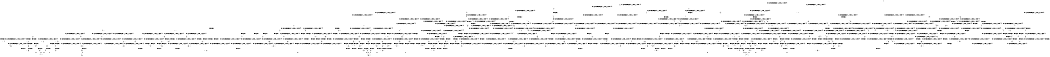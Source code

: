 digraph BCG {
size = "7, 10.5";
center = TRUE;
node [shape = circle];
0 [peripheries = 2];
0 -> 1 [label = "EX !0 !ATOMIC_EXCH_BRANCH (1, +1, TRUE, +0, 3, TRUE) !{0}"];
0 -> 2 [label = "EX !2 !ATOMIC_EXCH_BRANCH (1, +1, TRUE, +0, 2, TRUE) !{0}"];
0 -> 3 [label = "EX !1 !ATOMIC_EXCH_BRANCH (1, +0, TRUE, +0, 1, TRUE) !{0}"];
0 -> 4 [label = "EX !0 !ATOMIC_EXCH_BRANCH (1, +1, TRUE, +0, 3, TRUE) !{0}"];
1 -> 5 [label = "EX !2 !ATOMIC_EXCH_BRANCH (1, +1, TRUE, +0, 2, FALSE) !{0}"];
1 -> 6 [label = "EX !1 !ATOMIC_EXCH_BRANCH (1, +0, TRUE, +0, 1, FALSE) !{0}"];
1 -> 7 [label = "TERMINATE !0"];
2 -> 8 [label = "EX !0 !ATOMIC_EXCH_BRANCH (1, +1, TRUE, +0, 3, FALSE) !{0}"];
2 -> 9 [label = "EX !1 !ATOMIC_EXCH_BRANCH (1, +0, TRUE, +0, 1, FALSE) !{0}"];
2 -> 10 [label = "TERMINATE !2"];
2 -> 11 [label = "EX !0 !ATOMIC_EXCH_BRANCH (1, +1, TRUE, +0, 3, FALSE) !{0}"];
3 -> 3 [label = "EX !1 !ATOMIC_EXCH_BRANCH (1, +0, TRUE, +0, 1, TRUE) !{0}"];
3 -> 12 [label = "EX !0 !ATOMIC_EXCH_BRANCH (1, +1, TRUE, +0, 3, TRUE) !{0}"];
3 -> 13 [label = "EX !2 !ATOMIC_EXCH_BRANCH (1, +1, TRUE, +0, 2, TRUE) !{0}"];
3 -> 14 [label = "EX !0 !ATOMIC_EXCH_BRANCH (1, +1, TRUE, +0, 3, TRUE) !{0}"];
4 -> 15 [label = "EX !2 !ATOMIC_EXCH_BRANCH (1, +1, TRUE, +0, 2, FALSE) !{0}"];
4 -> 16 [label = "EX !1 !ATOMIC_EXCH_BRANCH (1, +0, TRUE, +0, 1, FALSE) !{0}"];
4 -> 17 [label = "TERMINATE !0"];
5 -> 18 [label = "EX !1 !ATOMIC_EXCH_BRANCH (1, +0, TRUE, +0, 1, FALSE) !{0}"];
5 -> 19 [label = "TERMINATE !0"];
5 -> 20 [label = "TERMINATE !2"];
6 -> 21 [label = "EX !2 !ATOMIC_EXCH_BRANCH (1, +1, TRUE, +0, 2, TRUE) !{0}"];
6 -> 22 [label = "TERMINATE !0"];
6 -> 23 [label = "TERMINATE !1"];
7 -> 24 [label = "EX !1 !ATOMIC_EXCH_BRANCH (1, +0, TRUE, +0, 1, FALSE) !{1}"];
7 -> 25 [label = "EX !2 !ATOMIC_EXCH_BRANCH (1, +1, TRUE, +0, 2, FALSE) !{1}"];
7 -> 26 [label = "EX !1 !ATOMIC_EXCH_BRANCH (1, +0, TRUE, +0, 1, FALSE) !{1}"];
8 -> 27 [label = "EX !0 !ATOMIC_EXCH_BRANCH (1, +0, TRUE, +1, 1, TRUE) !{0}"];
8 -> 28 [label = "EX !1 !ATOMIC_EXCH_BRANCH (1, +0, TRUE, +0, 1, FALSE) !{0}"];
8 -> 29 [label = "TERMINATE !2"];
8 -> 30 [label = "EX !0 !ATOMIC_EXCH_BRANCH (1, +0, TRUE, +1, 1, TRUE) !{0}"];
9 -> 21 [label = "EX !0 !ATOMIC_EXCH_BRANCH (1, +1, TRUE, +0, 3, TRUE) !{0}"];
9 -> 31 [label = "TERMINATE !2"];
9 -> 32 [label = "TERMINATE !1"];
9 -> 33 [label = "EX !0 !ATOMIC_EXCH_BRANCH (1, +1, TRUE, +0, 3, TRUE) !{0}"];
10 -> 34 [label = "EX !0 !ATOMIC_EXCH_BRANCH (1, +1, TRUE, +0, 3, FALSE) !{0}"];
10 -> 35 [label = "EX !1 !ATOMIC_EXCH_BRANCH (1, +0, TRUE, +0, 1, FALSE) !{0}"];
10 -> 36 [label = "EX !0 !ATOMIC_EXCH_BRANCH (1, +1, TRUE, +0, 3, FALSE) !{0}"];
11 -> 37 [label = "EX !1 !ATOMIC_EXCH_BRANCH (1, +0, TRUE, +0, 1, FALSE) !{0}"];
11 -> 38 [label = "TERMINATE !2"];
11 -> 30 [label = "EX !0 !ATOMIC_EXCH_BRANCH (1, +0, TRUE, +1, 1, TRUE) !{0}"];
12 -> 6 [label = "EX !1 !ATOMIC_EXCH_BRANCH (1, +0, TRUE, +0, 1, FALSE) !{0}"];
12 -> 39 [label = "EX !2 !ATOMIC_EXCH_BRANCH (1, +1, TRUE, +0, 2, FALSE) !{0}"];
12 -> 40 [label = "TERMINATE !0"];
13 -> 9 [label = "EX !1 !ATOMIC_EXCH_BRANCH (1, +0, TRUE, +0, 1, FALSE) !{0}"];
13 -> 41 [label = "EX !0 !ATOMIC_EXCH_BRANCH (1, +1, TRUE, +0, 3, FALSE) !{0}"];
13 -> 42 [label = "TERMINATE !2"];
13 -> 43 [label = "EX !0 !ATOMIC_EXCH_BRANCH (1, +1, TRUE, +0, 3, FALSE) !{0}"];
14 -> 16 [label = "EX !1 !ATOMIC_EXCH_BRANCH (1, +0, TRUE, +0, 1, FALSE) !{0}"];
14 -> 44 [label = "EX !2 !ATOMIC_EXCH_BRANCH (1, +1, TRUE, +0, 2, FALSE) !{0}"];
14 -> 45 [label = "TERMINATE !0"];
15 -> 46 [label = "EX !1 !ATOMIC_EXCH_BRANCH (1, +0, TRUE, +0, 1, FALSE) !{0}"];
15 -> 47 [label = "TERMINATE !0"];
15 -> 48 [label = "TERMINATE !2"];
16 -> 33 [label = "EX !2 !ATOMIC_EXCH_BRANCH (1, +1, TRUE, +0, 2, TRUE) !{0}"];
16 -> 49 [label = "TERMINATE !0"];
16 -> 50 [label = "TERMINATE !1"];
17 -> 51 [label = "EX !1 !ATOMIC_EXCH_BRANCH (1, +0, TRUE, +0, 1, FALSE) !{1}"];
17 -> 52 [label = "EX !2 !ATOMIC_EXCH_BRANCH (1, +1, TRUE, +0, 2, FALSE) !{1}"];
18 -> 53 [label = "TERMINATE !0"];
18 -> 54 [label = "TERMINATE !2"];
18 -> 55 [label = "TERMINATE !1"];
19 -> 56 [label = "EX !1 !ATOMIC_EXCH_BRANCH (1, +0, TRUE, +0, 1, FALSE) !{1}"];
19 -> 57 [label = "TERMINATE !2"];
19 -> 58 [label = "EX !1 !ATOMIC_EXCH_BRANCH (1, +0, TRUE, +0, 1, FALSE) !{1}"];
20 -> 59 [label = "EX !1 !ATOMIC_EXCH_BRANCH (1, +0, TRUE, +0, 1, FALSE) !{0}"];
20 -> 60 [label = "TERMINATE !0"];
21 -> 61 [label = "TERMINATE !0"];
21 -> 62 [label = "TERMINATE !2"];
21 -> 63 [label = "TERMINATE !1"];
22 -> 64 [label = "EX !2 !ATOMIC_EXCH_BRANCH (1, +1, TRUE, +0, 2, TRUE) !{1}"];
22 -> 65 [label = "TERMINATE !1"];
23 -> 66 [label = "EX !2 !ATOMIC_EXCH_BRANCH (1, +1, TRUE, +0, 2, TRUE) !{0}"];
23 -> 67 [label = "TERMINATE !0"];
24 -> 64 [label = "EX !2 !ATOMIC_EXCH_BRANCH (1, +1, TRUE, +0, 2, TRUE) !{1}"];
24 -> 65 [label = "TERMINATE !1"];
25 -> 56 [label = "EX !1 !ATOMIC_EXCH_BRANCH (1, +0, TRUE, +0, 1, FALSE) !{1}"];
25 -> 57 [label = "TERMINATE !2"];
25 -> 58 [label = "EX !1 !ATOMIC_EXCH_BRANCH (1, +0, TRUE, +0, 1, FALSE) !{1}"];
26 -> 68 [label = "EX !2 !ATOMIC_EXCH_BRANCH (1, +1, TRUE, +0, 2, TRUE) !{1}"];
26 -> 69 [label = "TERMINATE !1"];
27 -> 70 [label = "EX !0 !ATOMIC_EXCH_BRANCH (1, +1, TRUE, +0, 3, TRUE) !{0}"];
27 -> 71 [label = "EX !1 !ATOMIC_EXCH_BRANCH (1, +0, TRUE, +0, 1, TRUE) !{0}"];
27 -> 72 [label = "TERMINATE !2"];
27 -> 73 [label = "EX !0 !ATOMIC_EXCH_BRANCH (1, +1, TRUE, +0, 3, TRUE) !{0}"];
28 -> 74 [label = "EX !0 !ATOMIC_EXCH_BRANCH (1, +0, TRUE, +1, 1, FALSE) !{0}"];
28 -> 75 [label = "TERMINATE !2"];
28 -> 76 [label = "TERMINATE !1"];
28 -> 77 [label = "EX !0 !ATOMIC_EXCH_BRANCH (1, +0, TRUE, +1, 1, FALSE) !{0}"];
29 -> 78 [label = "EX !0 !ATOMIC_EXCH_BRANCH (1, +0, TRUE, +1, 1, TRUE) !{0}"];
29 -> 79 [label = "EX !1 !ATOMIC_EXCH_BRANCH (1, +0, TRUE, +0, 1, FALSE) !{0}"];
29 -> 80 [label = "EX !0 !ATOMIC_EXCH_BRANCH (1, +0, TRUE, +1, 1, TRUE) !{0}"];
30 -> 81 [label = "EX !1 !ATOMIC_EXCH_BRANCH (1, +0, TRUE, +0, 1, TRUE) !{0}"];
30 -> 82 [label = "TERMINATE !2"];
30 -> 73 [label = "EX !0 !ATOMIC_EXCH_BRANCH (1, +1, TRUE, +0, 3, TRUE) !{0}"];
31 -> 83 [label = "EX !0 !ATOMIC_EXCH_BRANCH (1, +1, TRUE, +0, 3, TRUE) !{0}"];
31 -> 84 [label = "TERMINATE !1"];
31 -> 85 [label = "EX !0 !ATOMIC_EXCH_BRANCH (1, +1, TRUE, +0, 3, TRUE) !{0}"];
32 -> 66 [label = "EX !0 !ATOMIC_EXCH_BRANCH (1, +1, TRUE, +0, 3, TRUE) !{0}"];
32 -> 86 [label = "TERMINATE !2"];
32 -> 87 [label = "EX !0 !ATOMIC_EXCH_BRANCH (1, +1, TRUE, +0, 3, TRUE) !{0}"];
33 -> 88 [label = "TERMINATE !0"];
33 -> 89 [label = "TERMINATE !2"];
33 -> 90 [label = "TERMINATE !1"];
34 -> 78 [label = "EX !0 !ATOMIC_EXCH_BRANCH (1, +0, TRUE, +1, 1, TRUE) !{0}"];
34 -> 79 [label = "EX !1 !ATOMIC_EXCH_BRANCH (1, +0, TRUE, +0, 1, FALSE) !{0}"];
34 -> 80 [label = "EX !0 !ATOMIC_EXCH_BRANCH (1, +0, TRUE, +1, 1, TRUE) !{0}"];
35 -> 83 [label = "EX !0 !ATOMIC_EXCH_BRANCH (1, +1, TRUE, +0, 3, TRUE) !{0}"];
35 -> 84 [label = "TERMINATE !1"];
35 -> 85 [label = "EX !0 !ATOMIC_EXCH_BRANCH (1, +1, TRUE, +0, 3, TRUE) !{0}"];
36 -> 91 [label = "EX !1 !ATOMIC_EXCH_BRANCH (1, +0, TRUE, +0, 1, FALSE) !{0}"];
36 -> 80 [label = "EX !0 !ATOMIC_EXCH_BRANCH (1, +0, TRUE, +1, 1, TRUE) !{0}"];
37 -> 92 [label = "TERMINATE !2"];
37 -> 93 [label = "TERMINATE !1"];
37 -> 77 [label = "EX !0 !ATOMIC_EXCH_BRANCH (1, +0, TRUE, +1, 1, FALSE) !{0}"];
38 -> 91 [label = "EX !1 !ATOMIC_EXCH_BRANCH (1, +0, TRUE, +0, 1, FALSE) !{0}"];
38 -> 80 [label = "EX !0 !ATOMIC_EXCH_BRANCH (1, +0, TRUE, +1, 1, TRUE) !{0}"];
39 -> 18 [label = "EX !1 !ATOMIC_EXCH_BRANCH (1, +0, TRUE, +0, 1, FALSE) !{0}"];
39 -> 94 [label = "TERMINATE !0"];
39 -> 95 [label = "TERMINATE !2"];
40 -> 24 [label = "EX !1 !ATOMIC_EXCH_BRANCH (1, +0, TRUE, +0, 1, FALSE) !{1}"];
40 -> 96 [label = "EX !2 !ATOMIC_EXCH_BRANCH (1, +1, TRUE, +0, 2, FALSE) !{1}"];
40 -> 26 [label = "EX !1 !ATOMIC_EXCH_BRANCH (1, +0, TRUE, +0, 1, FALSE) !{1}"];
41 -> 97 [label = "EX !0 !ATOMIC_EXCH_BRANCH (1, +0, TRUE, +1, 1, TRUE) !{0}"];
41 -> 28 [label = "EX !1 !ATOMIC_EXCH_BRANCH (1, +0, TRUE, +0, 1, FALSE) !{0}"];
41 -> 98 [label = "TERMINATE !2"];
41 -> 99 [label = "EX !0 !ATOMIC_EXCH_BRANCH (1, +0, TRUE, +1, 1, TRUE) !{0}"];
42 -> 35 [label = "EX !1 !ATOMIC_EXCH_BRANCH (1, +0, TRUE, +0, 1, FALSE) !{0}"];
42 -> 100 [label = "EX !0 !ATOMIC_EXCH_BRANCH (1, +1, TRUE, +0, 3, FALSE) !{0}"];
42 -> 101 [label = "EX !0 !ATOMIC_EXCH_BRANCH (1, +1, TRUE, +0, 3, FALSE) !{0}"];
43 -> 37 [label = "EX !1 !ATOMIC_EXCH_BRANCH (1, +0, TRUE, +0, 1, FALSE) !{0}"];
43 -> 102 [label = "TERMINATE !2"];
43 -> 99 [label = "EX !0 !ATOMIC_EXCH_BRANCH (1, +0, TRUE, +1, 1, TRUE) !{0}"];
44 -> 46 [label = "EX !1 !ATOMIC_EXCH_BRANCH (1, +0, TRUE, +0, 1, FALSE) !{0}"];
44 -> 103 [label = "TERMINATE !0"];
44 -> 104 [label = "TERMINATE !2"];
45 -> 51 [label = "EX !1 !ATOMIC_EXCH_BRANCH (1, +0, TRUE, +0, 1, FALSE) !{1}"];
45 -> 105 [label = "EX !2 !ATOMIC_EXCH_BRANCH (1, +1, TRUE, +0, 2, FALSE) !{1}"];
46 -> 106 [label = "TERMINATE !0"];
46 -> 107 [label = "TERMINATE !2"];
46 -> 108 [label = "TERMINATE !1"];
47 -> 109 [label = "EX !1 !ATOMIC_EXCH_BRANCH (1, +0, TRUE, +0, 1, FALSE) !{1}"];
47 -> 110 [label = "TERMINATE !2"];
48 -> 111 [label = "EX !1 !ATOMIC_EXCH_BRANCH (1, +0, TRUE, +0, 1, FALSE) !{0}"];
48 -> 112 [label = "TERMINATE !0"];
49 -> 113 [label = "EX !2 !ATOMIC_EXCH_BRANCH (1, +1, TRUE, +0, 2, TRUE) !{1}"];
49 -> 114 [label = "TERMINATE !1"];
50 -> 87 [label = "EX !2 !ATOMIC_EXCH_BRANCH (1, +1, TRUE, +0, 2, TRUE) !{0}"];
50 -> 115 [label = "TERMINATE !0"];
51 -> 113 [label = "EX !2 !ATOMIC_EXCH_BRANCH (1, +1, TRUE, +0, 2, TRUE) !{1}"];
51 -> 114 [label = "TERMINATE !1"];
52 -> 109 [label = "EX !1 !ATOMIC_EXCH_BRANCH (1, +0, TRUE, +0, 1, FALSE) !{1}"];
52 -> 110 [label = "TERMINATE !2"];
53 -> 116 [label = "TERMINATE !2"];
53 -> 117 [label = "TERMINATE !1"];
54 -> 118 [label = "TERMINATE !0"];
54 -> 119 [label = "TERMINATE !1"];
55 -> 120 [label = "TERMINATE !0"];
55 -> 121 [label = "TERMINATE !2"];
56 -> 116 [label = "TERMINATE !2"];
56 -> 117 [label = "TERMINATE !1"];
57 -> 122 [label = "EX !1 !ATOMIC_EXCH_BRANCH (1, +0, TRUE, +0, 1, FALSE) !{1}"];
57 -> 123 [label = "EX !1 !ATOMIC_EXCH_BRANCH (1, +0, TRUE, +0, 1, FALSE) !{1}"];
58 -> 124 [label = "TERMINATE !2"];
58 -> 125 [label = "TERMINATE !1"];
59 -> 118 [label = "TERMINATE !0"];
59 -> 119 [label = "TERMINATE !1"];
60 -> 122 [label = "EX !1 !ATOMIC_EXCH_BRANCH (1, +0, TRUE, +0, 1, FALSE) !{1}"];
60 -> 123 [label = "EX !1 !ATOMIC_EXCH_BRANCH (1, +0, TRUE, +0, 1, FALSE) !{1}"];
61 -> 126 [label = "TERMINATE !2"];
61 -> 127 [label = "TERMINATE !1"];
62 -> 128 [label = "TERMINATE !0"];
62 -> 129 [label = "TERMINATE !1"];
63 -> 130 [label = "TERMINATE !0"];
63 -> 131 [label = "TERMINATE !2"];
64 -> 126 [label = "TERMINATE !2"];
64 -> 127 [label = "TERMINATE !1"];
65 -> 132 [label = "EX !2 !ATOMIC_EXCH_BRANCH (1, +1, TRUE, +0, 2, TRUE) !{2}"];
65 -> 133 [label = "EX !2 !ATOMIC_EXCH_BRANCH (1, +1, TRUE, +0, 2, TRUE) !{2}"];
66 -> 130 [label = "TERMINATE !0"];
66 -> 131 [label = "TERMINATE !2"];
67 -> 132 [label = "EX !2 !ATOMIC_EXCH_BRANCH (1, +1, TRUE, +0, 2, TRUE) !{2}"];
67 -> 133 [label = "EX !2 !ATOMIC_EXCH_BRANCH (1, +1, TRUE, +0, 2, TRUE) !{2}"];
68 -> 134 [label = "TERMINATE !2"];
68 -> 135 [label = "TERMINATE !1"];
69 -> 136 [label = "EX !2 !ATOMIC_EXCH_BRANCH (1, +1, TRUE, +0, 2, TRUE) !{2}"];
70 -> 18 [label = "EX !1 !ATOMIC_EXCH_BRANCH (1, +0, TRUE, +0, 1, FALSE) !{0}"];
70 -> 19 [label = "TERMINATE !0"];
70 -> 20 [label = "TERMINATE !2"];
71 -> 137 [label = "EX !0 !ATOMIC_EXCH_BRANCH (1, +1, TRUE, +0, 3, TRUE) !{0}"];
71 -> 71 [label = "EX !1 !ATOMIC_EXCH_BRANCH (1, +0, TRUE, +0, 1, TRUE) !{0}"];
71 -> 138 [label = "TERMINATE !2"];
71 -> 139 [label = "EX !0 !ATOMIC_EXCH_BRANCH (1, +1, TRUE, +0, 3, TRUE) !{0}"];
72 -> 140 [label = "EX !0 !ATOMIC_EXCH_BRANCH (1, +1, TRUE, +0, 3, TRUE) !{0}"];
72 -> 141 [label = "EX !1 !ATOMIC_EXCH_BRANCH (1, +0, TRUE, +0, 1, TRUE) !{0}"];
72 -> 142 [label = "EX !0 !ATOMIC_EXCH_BRANCH (1, +1, TRUE, +0, 3, TRUE) !{0}"];
73 -> 46 [label = "EX !1 !ATOMIC_EXCH_BRANCH (1, +0, TRUE, +0, 1, FALSE) !{0}"];
73 -> 47 [label = "TERMINATE !0"];
73 -> 48 [label = "TERMINATE !2"];
74 -> 53 [label = "TERMINATE !0"];
74 -> 54 [label = "TERMINATE !2"];
74 -> 55 [label = "TERMINATE !1"];
75 -> 143 [label = "EX !0 !ATOMIC_EXCH_BRANCH (1, +0, TRUE, +1, 1, FALSE) !{0}"];
75 -> 144 [label = "TERMINATE !1"];
75 -> 145 [label = "EX !0 !ATOMIC_EXCH_BRANCH (1, +0, TRUE, +1, 1, FALSE) !{0}"];
76 -> 146 [label = "EX !0 !ATOMIC_EXCH_BRANCH (1, +0, TRUE, +1, 1, FALSE) !{0}"];
76 -> 147 [label = "TERMINATE !2"];
76 -> 148 [label = "EX !0 !ATOMIC_EXCH_BRANCH (1, +0, TRUE, +1, 1, FALSE) !{0}"];
77 -> 106 [label = "TERMINATE !0"];
77 -> 107 [label = "TERMINATE !2"];
77 -> 108 [label = "TERMINATE !1"];
78 -> 140 [label = "EX !0 !ATOMIC_EXCH_BRANCH (1, +1, TRUE, +0, 3, TRUE) !{0}"];
78 -> 141 [label = "EX !1 !ATOMIC_EXCH_BRANCH (1, +0, TRUE, +0, 1, TRUE) !{0}"];
78 -> 142 [label = "EX !0 !ATOMIC_EXCH_BRANCH (1, +1, TRUE, +0, 3, TRUE) !{0}"];
79 -> 143 [label = "EX !0 !ATOMIC_EXCH_BRANCH (1, +0, TRUE, +1, 1, FALSE) !{0}"];
79 -> 144 [label = "TERMINATE !1"];
79 -> 145 [label = "EX !0 !ATOMIC_EXCH_BRANCH (1, +0, TRUE, +1, 1, FALSE) !{0}"];
80 -> 149 [label = "EX !1 !ATOMIC_EXCH_BRANCH (1, +0, TRUE, +0, 1, TRUE) !{0}"];
80 -> 142 [label = "EX !0 !ATOMIC_EXCH_BRANCH (1, +1, TRUE, +0, 3, TRUE) !{0}"];
81 -> 81 [label = "EX !1 !ATOMIC_EXCH_BRANCH (1, +0, TRUE, +0, 1, TRUE) !{0}"];
81 -> 150 [label = "TERMINATE !2"];
81 -> 139 [label = "EX !0 !ATOMIC_EXCH_BRANCH (1, +1, TRUE, +0, 3, TRUE) !{0}"];
82 -> 149 [label = "EX !1 !ATOMIC_EXCH_BRANCH (1, +0, TRUE, +0, 1, TRUE) !{0}"];
82 -> 142 [label = "EX !0 !ATOMIC_EXCH_BRANCH (1, +1, TRUE, +0, 3, TRUE) !{0}"];
83 -> 128 [label = "TERMINATE !0"];
83 -> 129 [label = "TERMINATE !1"];
84 -> 151 [label = "EX !0 !ATOMIC_EXCH_BRANCH (1, +1, TRUE, +0, 3, TRUE) !{0}"];
84 -> 152 [label = "EX !0 !ATOMIC_EXCH_BRANCH (1, +1, TRUE, +0, 3, TRUE) !{0}"];
85 -> 153 [label = "TERMINATE !0"];
85 -> 154 [label = "TERMINATE !1"];
86 -> 151 [label = "EX !0 !ATOMIC_EXCH_BRANCH (1, +1, TRUE, +0, 3, TRUE) !{0}"];
86 -> 152 [label = "EX !0 !ATOMIC_EXCH_BRANCH (1, +1, TRUE, +0, 3, TRUE) !{0}"];
87 -> 155 [label = "TERMINATE !0"];
87 -> 156 [label = "TERMINATE !2"];
88 -> 157 [label = "TERMINATE !2"];
88 -> 158 [label = "TERMINATE !1"];
89 -> 153 [label = "TERMINATE !0"];
89 -> 154 [label = "TERMINATE !1"];
90 -> 155 [label = "TERMINATE !0"];
90 -> 156 [label = "TERMINATE !2"];
91 -> 159 [label = "TERMINATE !1"];
91 -> 145 [label = "EX !0 !ATOMIC_EXCH_BRANCH (1, +0, TRUE, +1, 1, FALSE) !{0}"];
92 -> 159 [label = "TERMINATE !1"];
92 -> 145 [label = "EX !0 !ATOMIC_EXCH_BRANCH (1, +0, TRUE, +1, 1, FALSE) !{0}"];
93 -> 160 [label = "TERMINATE !2"];
93 -> 148 [label = "EX !0 !ATOMIC_EXCH_BRANCH (1, +0, TRUE, +1, 1, FALSE) !{0}"];
94 -> 56 [label = "EX !1 !ATOMIC_EXCH_BRANCH (1, +0, TRUE, +0, 1, FALSE) !{1}"];
94 -> 161 [label = "TERMINATE !2"];
94 -> 58 [label = "EX !1 !ATOMIC_EXCH_BRANCH (1, +0, TRUE, +0, 1, FALSE) !{1}"];
95 -> 59 [label = "EX !1 !ATOMIC_EXCH_BRANCH (1, +0, TRUE, +0, 1, FALSE) !{0}"];
95 -> 162 [label = "TERMINATE !0"];
96 -> 56 [label = "EX !1 !ATOMIC_EXCH_BRANCH (1, +0, TRUE, +0, 1, FALSE) !{1}"];
96 -> 161 [label = "TERMINATE !2"];
96 -> 58 [label = "EX !1 !ATOMIC_EXCH_BRANCH (1, +0, TRUE, +0, 1, FALSE) !{1}"];
97 -> 137 [label = "EX !0 !ATOMIC_EXCH_BRANCH (1, +1, TRUE, +0, 3, TRUE) !{0}"];
97 -> 71 [label = "EX !1 !ATOMIC_EXCH_BRANCH (1, +0, TRUE, +0, 1, TRUE) !{0}"];
97 -> 138 [label = "TERMINATE !2"];
97 -> 139 [label = "EX !0 !ATOMIC_EXCH_BRANCH (1, +1, TRUE, +0, 3, TRUE) !{0}"];
98 -> 163 [label = "EX !0 !ATOMIC_EXCH_BRANCH (1, +0, TRUE, +1, 1, TRUE) !{0}"];
98 -> 79 [label = "EX !1 !ATOMIC_EXCH_BRANCH (1, +0, TRUE, +0, 1, FALSE) !{0}"];
98 -> 164 [label = "EX !0 !ATOMIC_EXCH_BRANCH (1, +0, TRUE, +1, 1, TRUE) !{0}"];
99 -> 81 [label = "EX !1 !ATOMIC_EXCH_BRANCH (1, +0, TRUE, +0, 1, TRUE) !{0}"];
99 -> 150 [label = "TERMINATE !2"];
99 -> 139 [label = "EX !0 !ATOMIC_EXCH_BRANCH (1, +1, TRUE, +0, 3, TRUE) !{0}"];
100 -> 163 [label = "EX !0 !ATOMIC_EXCH_BRANCH (1, +0, TRUE, +1, 1, TRUE) !{0}"];
100 -> 79 [label = "EX !1 !ATOMIC_EXCH_BRANCH (1, +0, TRUE, +0, 1, FALSE) !{0}"];
100 -> 164 [label = "EX !0 !ATOMIC_EXCH_BRANCH (1, +0, TRUE, +1, 1, TRUE) !{0}"];
101 -> 91 [label = "EX !1 !ATOMIC_EXCH_BRANCH (1, +0, TRUE, +0, 1, FALSE) !{0}"];
101 -> 164 [label = "EX !0 !ATOMIC_EXCH_BRANCH (1, +0, TRUE, +1, 1, TRUE) !{0}"];
102 -> 91 [label = "EX !1 !ATOMIC_EXCH_BRANCH (1, +0, TRUE, +0, 1, FALSE) !{0}"];
102 -> 164 [label = "EX !0 !ATOMIC_EXCH_BRANCH (1, +0, TRUE, +1, 1, TRUE) !{0}"];
103 -> 109 [label = "EX !1 !ATOMIC_EXCH_BRANCH (1, +0, TRUE, +0, 1, FALSE) !{1}"];
103 -> 165 [label = "TERMINATE !2"];
104 -> 111 [label = "EX !1 !ATOMIC_EXCH_BRANCH (1, +0, TRUE, +0, 1, FALSE) !{0}"];
104 -> 166 [label = "TERMINATE !0"];
105 -> 109 [label = "EX !1 !ATOMIC_EXCH_BRANCH (1, +0, TRUE, +0, 1, FALSE) !{1}"];
105 -> 165 [label = "TERMINATE !2"];
106 -> 167 [label = "TERMINATE !2"];
106 -> 168 [label = "TERMINATE !1"];
107 -> 169 [label = "TERMINATE !0"];
107 -> 170 [label = "TERMINATE !1"];
108 -> 171 [label = "TERMINATE !0"];
108 -> 172 [label = "TERMINATE !2"];
109 -> 167 [label = "TERMINATE !2"];
109 -> 168 [label = "TERMINATE !1"];
110 -> 173 [label = "EX !1 !ATOMIC_EXCH_BRANCH (1, +0, TRUE, +0, 1, FALSE) !{1}"];
111 -> 169 [label = "TERMINATE !0"];
111 -> 170 [label = "TERMINATE !1"];
112 -> 173 [label = "EX !1 !ATOMIC_EXCH_BRANCH (1, +0, TRUE, +0, 1, FALSE) !{1}"];
113 -> 157 [label = "TERMINATE !2"];
113 -> 158 [label = "TERMINATE !1"];
114 -> 174 [label = "EX !2 !ATOMIC_EXCH_BRANCH (1, +1, TRUE, +0, 2, TRUE) !{2}"];
115 -> 174 [label = "EX !2 !ATOMIC_EXCH_BRANCH (1, +1, TRUE, +0, 2, TRUE) !{2}"];
116 -> 175 [label = "TERMINATE !1"];
117 -> 176 [label = "TERMINATE !2"];
118 -> 175 [label = "TERMINATE !1"];
119 -> 177 [label = "TERMINATE !0"];
120 -> 176 [label = "TERMINATE !2"];
121 -> 177 [label = "TERMINATE !0"];
122 -> 175 [label = "TERMINATE !1"];
123 -> 178 [label = "TERMINATE !1"];
124 -> 178 [label = "TERMINATE !1"];
125 -> 179 [label = "TERMINATE !2"];
126 -> 180 [label = "TERMINATE !1"];
127 -> 181 [label = "TERMINATE !2"];
128 -> 180 [label = "TERMINATE !1"];
129 -> 182 [label = "TERMINATE !0"];
130 -> 181 [label = "TERMINATE !2"];
131 -> 182 [label = "TERMINATE !0"];
132 -> 181 [label = "TERMINATE !2"];
133 -> 183 [label = "TERMINATE !2"];
134 -> 184 [label = "TERMINATE !1"];
135 -> 185 [label = "TERMINATE !2"];
136 -> 185 [label = "TERMINATE !2"];
137 -> 18 [label = "EX !1 !ATOMIC_EXCH_BRANCH (1, +0, TRUE, +0, 1, FALSE) !{0}"];
137 -> 94 [label = "TERMINATE !0"];
137 -> 95 [label = "TERMINATE !2"];
138 -> 186 [label = "EX !0 !ATOMIC_EXCH_BRANCH (1, +1, TRUE, +0, 3, TRUE) !{0}"];
138 -> 141 [label = "EX !1 !ATOMIC_EXCH_BRANCH (1, +0, TRUE, +0, 1, TRUE) !{0}"];
138 -> 187 [label = "EX !0 !ATOMIC_EXCH_BRANCH (1, +1, TRUE, +0, 3, TRUE) !{0}"];
139 -> 46 [label = "EX !1 !ATOMIC_EXCH_BRANCH (1, +0, TRUE, +0, 1, FALSE) !{0}"];
139 -> 103 [label = "TERMINATE !0"];
139 -> 104 [label = "TERMINATE !2"];
140 -> 59 [label = "EX !1 !ATOMIC_EXCH_BRANCH (1, +0, TRUE, +0, 1, FALSE) !{0}"];
140 -> 60 [label = "TERMINATE !0"];
141 -> 186 [label = "EX !0 !ATOMIC_EXCH_BRANCH (1, +1, TRUE, +0, 3, TRUE) !{0}"];
141 -> 141 [label = "EX !1 !ATOMIC_EXCH_BRANCH (1, +0, TRUE, +0, 1, TRUE) !{0}"];
141 -> 187 [label = "EX !0 !ATOMIC_EXCH_BRANCH (1, +1, TRUE, +0, 3, TRUE) !{0}"];
142 -> 111 [label = "EX !1 !ATOMIC_EXCH_BRANCH (1, +0, TRUE, +0, 1, FALSE) !{0}"];
142 -> 112 [label = "TERMINATE !0"];
143 -> 118 [label = "TERMINATE !0"];
143 -> 119 [label = "TERMINATE !1"];
144 -> 188 [label = "EX !0 !ATOMIC_EXCH_BRANCH (1, +0, TRUE, +1, 1, FALSE) !{0}"];
144 -> 189 [label = "EX !0 !ATOMIC_EXCH_BRANCH (1, +0, TRUE, +1, 1, FALSE) !{0}"];
145 -> 169 [label = "TERMINATE !0"];
145 -> 170 [label = "TERMINATE !1"];
146 -> 120 [label = "TERMINATE !0"];
146 -> 121 [label = "TERMINATE !2"];
147 -> 188 [label = "EX !0 !ATOMIC_EXCH_BRANCH (1, +0, TRUE, +1, 1, FALSE) !{0}"];
147 -> 189 [label = "EX !0 !ATOMIC_EXCH_BRANCH (1, +0, TRUE, +1, 1, FALSE) !{0}"];
148 -> 171 [label = "TERMINATE !0"];
148 -> 172 [label = "TERMINATE !2"];
149 -> 149 [label = "EX !1 !ATOMIC_EXCH_BRANCH (1, +0, TRUE, +0, 1, TRUE) !{0}"];
149 -> 187 [label = "EX !0 !ATOMIC_EXCH_BRANCH (1, +1, TRUE, +0, 3, TRUE) !{0}"];
150 -> 149 [label = "EX !1 !ATOMIC_EXCH_BRANCH (1, +0, TRUE, +0, 1, TRUE) !{0}"];
150 -> 187 [label = "EX !0 !ATOMIC_EXCH_BRANCH (1, +1, TRUE, +0, 3, TRUE) !{0}"];
151 -> 182 [label = "TERMINATE !0"];
152 -> 190 [label = "TERMINATE !0"];
153 -> 191 [label = "TERMINATE !1"];
154 -> 190 [label = "TERMINATE !0"];
155 -> 192 [label = "TERMINATE !2"];
156 -> 190 [label = "TERMINATE !0"];
157 -> 191 [label = "TERMINATE !1"];
158 -> 192 [label = "TERMINATE !2"];
159 -> 189 [label = "EX !0 !ATOMIC_EXCH_BRANCH (1, +0, TRUE, +1, 1, FALSE) !{0}"];
160 -> 189 [label = "EX !0 !ATOMIC_EXCH_BRANCH (1, +0, TRUE, +1, 1, FALSE) !{0}"];
161 -> 122 [label = "EX !1 !ATOMIC_EXCH_BRANCH (1, +0, TRUE, +0, 1, FALSE) !{1}"];
161 -> 123 [label = "EX !1 !ATOMIC_EXCH_BRANCH (1, +0, TRUE, +0, 1, FALSE) !{1}"];
162 -> 122 [label = "EX !1 !ATOMIC_EXCH_BRANCH (1, +0, TRUE, +0, 1, FALSE) !{1}"];
162 -> 123 [label = "EX !1 !ATOMIC_EXCH_BRANCH (1, +0, TRUE, +0, 1, FALSE) !{1}"];
163 -> 186 [label = "EX !0 !ATOMIC_EXCH_BRANCH (1, +1, TRUE, +0, 3, TRUE) !{0}"];
163 -> 141 [label = "EX !1 !ATOMIC_EXCH_BRANCH (1, +0, TRUE, +0, 1, TRUE) !{0}"];
163 -> 187 [label = "EX !0 !ATOMIC_EXCH_BRANCH (1, +1, TRUE, +0, 3, TRUE) !{0}"];
164 -> 149 [label = "EX !1 !ATOMIC_EXCH_BRANCH (1, +0, TRUE, +0, 1, TRUE) !{0}"];
164 -> 187 [label = "EX !0 !ATOMIC_EXCH_BRANCH (1, +1, TRUE, +0, 3, TRUE) !{0}"];
165 -> 173 [label = "EX !1 !ATOMIC_EXCH_BRANCH (1, +0, TRUE, +0, 1, FALSE) !{1}"];
166 -> 173 [label = "EX !1 !ATOMIC_EXCH_BRANCH (1, +0, TRUE, +0, 1, FALSE) !{1}"];
167 -> 193 [label = "TERMINATE !1"];
168 -> 194 [label = "TERMINATE !2"];
169 -> 193 [label = "TERMINATE !1"];
170 -> 195 [label = "TERMINATE !0"];
171 -> 194 [label = "TERMINATE !2"];
172 -> 195 [label = "TERMINATE !0"];
173 -> 193 [label = "TERMINATE !1"];
174 -> 192 [label = "TERMINATE !2"];
175 -> 196 [label = "exit"];
176 -> 196 [label = "exit"];
177 -> 196 [label = "exit"];
178 -> 197 [label = "exit"];
179 -> 197 [label = "exit"];
180 -> 196 [label = "exit"];
181 -> 196 [label = "exit"];
182 -> 196 [label = "exit"];
183 -> 198 [label = "exit"];
184 -> 197 [label = "exit"];
185 -> 197 [label = "exit"];
186 -> 59 [label = "EX !1 !ATOMIC_EXCH_BRANCH (1, +0, TRUE, +0, 1, FALSE) !{0}"];
186 -> 162 [label = "TERMINATE !0"];
187 -> 111 [label = "EX !1 !ATOMIC_EXCH_BRANCH (1, +0, TRUE, +0, 1, FALSE) !{0}"];
187 -> 166 [label = "TERMINATE !0"];
188 -> 177 [label = "TERMINATE !0"];
189 -> 195 [label = "TERMINATE !0"];
190 -> 199 [label = "exit"];
191 -> 199 [label = "exit"];
192 -> 199 [label = "exit"];
193 -> 199 [label = "exit"];
194 -> 199 [label = "exit"];
195 -> 199 [label = "exit"];
}
